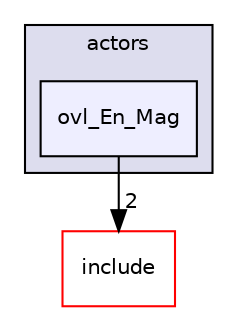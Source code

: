 digraph "src/overlays/actors/ovl_En_Mag" {
  compound=true
  node [ fontsize="10", fontname="Helvetica"];
  edge [ labelfontsize="10", labelfontname="Helvetica"];
  subgraph clusterdir_e93473484be31ce7bcb356bd643a22f8 {
    graph [ bgcolor="#ddddee", pencolor="black", label="actors" fontname="Helvetica", fontsize="10", URL="dir_e93473484be31ce7bcb356bd643a22f8.html"]
  dir_6e00513259aa234a380fe3b94920d04c [shape=box, label="ovl_En_Mag", style="filled", fillcolor="#eeeeff", pencolor="black", URL="dir_6e00513259aa234a380fe3b94920d04c.html"];
  }
  dir_d44c64559bbebec7f509842c48db8b23 [shape=box label="include" fillcolor="white" style="filled" color="red" URL="dir_d44c64559bbebec7f509842c48db8b23.html"];
  dir_6e00513259aa234a380fe3b94920d04c->dir_d44c64559bbebec7f509842c48db8b23 [headlabel="2", labeldistance=1.5 headhref="dir_000302_000000.html"];
}
